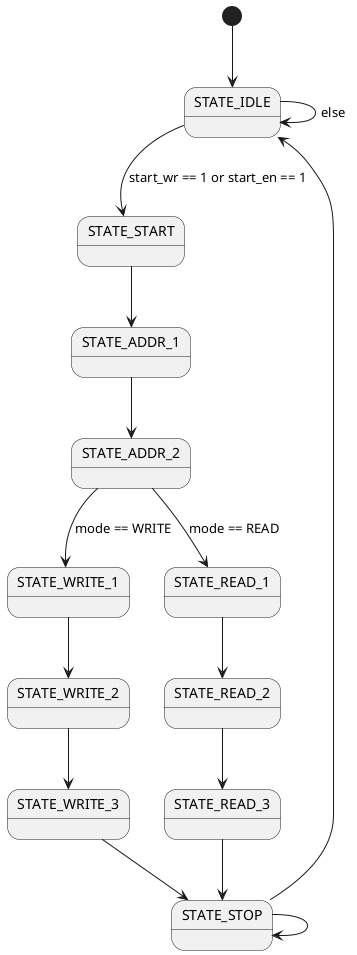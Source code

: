 @startuml

[*] --> STATE_IDLE
STATE_IDLE --> STATE_IDLE : else
STATE_IDLE --> STATE_START : start_wr == 1 or start_en == 1
STATE_START --> STATE_ADDR_1
STATE_ADDR_1 --> STATE_ADDR_2 

STATE_ADDR_2 --> STATE_WRITE_1 : mode == WRITE
STATE_WRITE_1 --> STATE_WRITE_2
STATE_WRITE_2--> STATE_WRITE_3
STATE_WRITE_3 --> STATE_STOP

STATE_ADDR_2 --> STATE_READ_1 : mode == READ
STATE_READ_1 --> STATE_READ_2
STATE_READ_2--> STATE_READ_3
STATE_READ_3 --> STATE_STOP

STATE_STOP --> STATE_IDLE
STATE_STOP --> STATE_STOP

@enduml